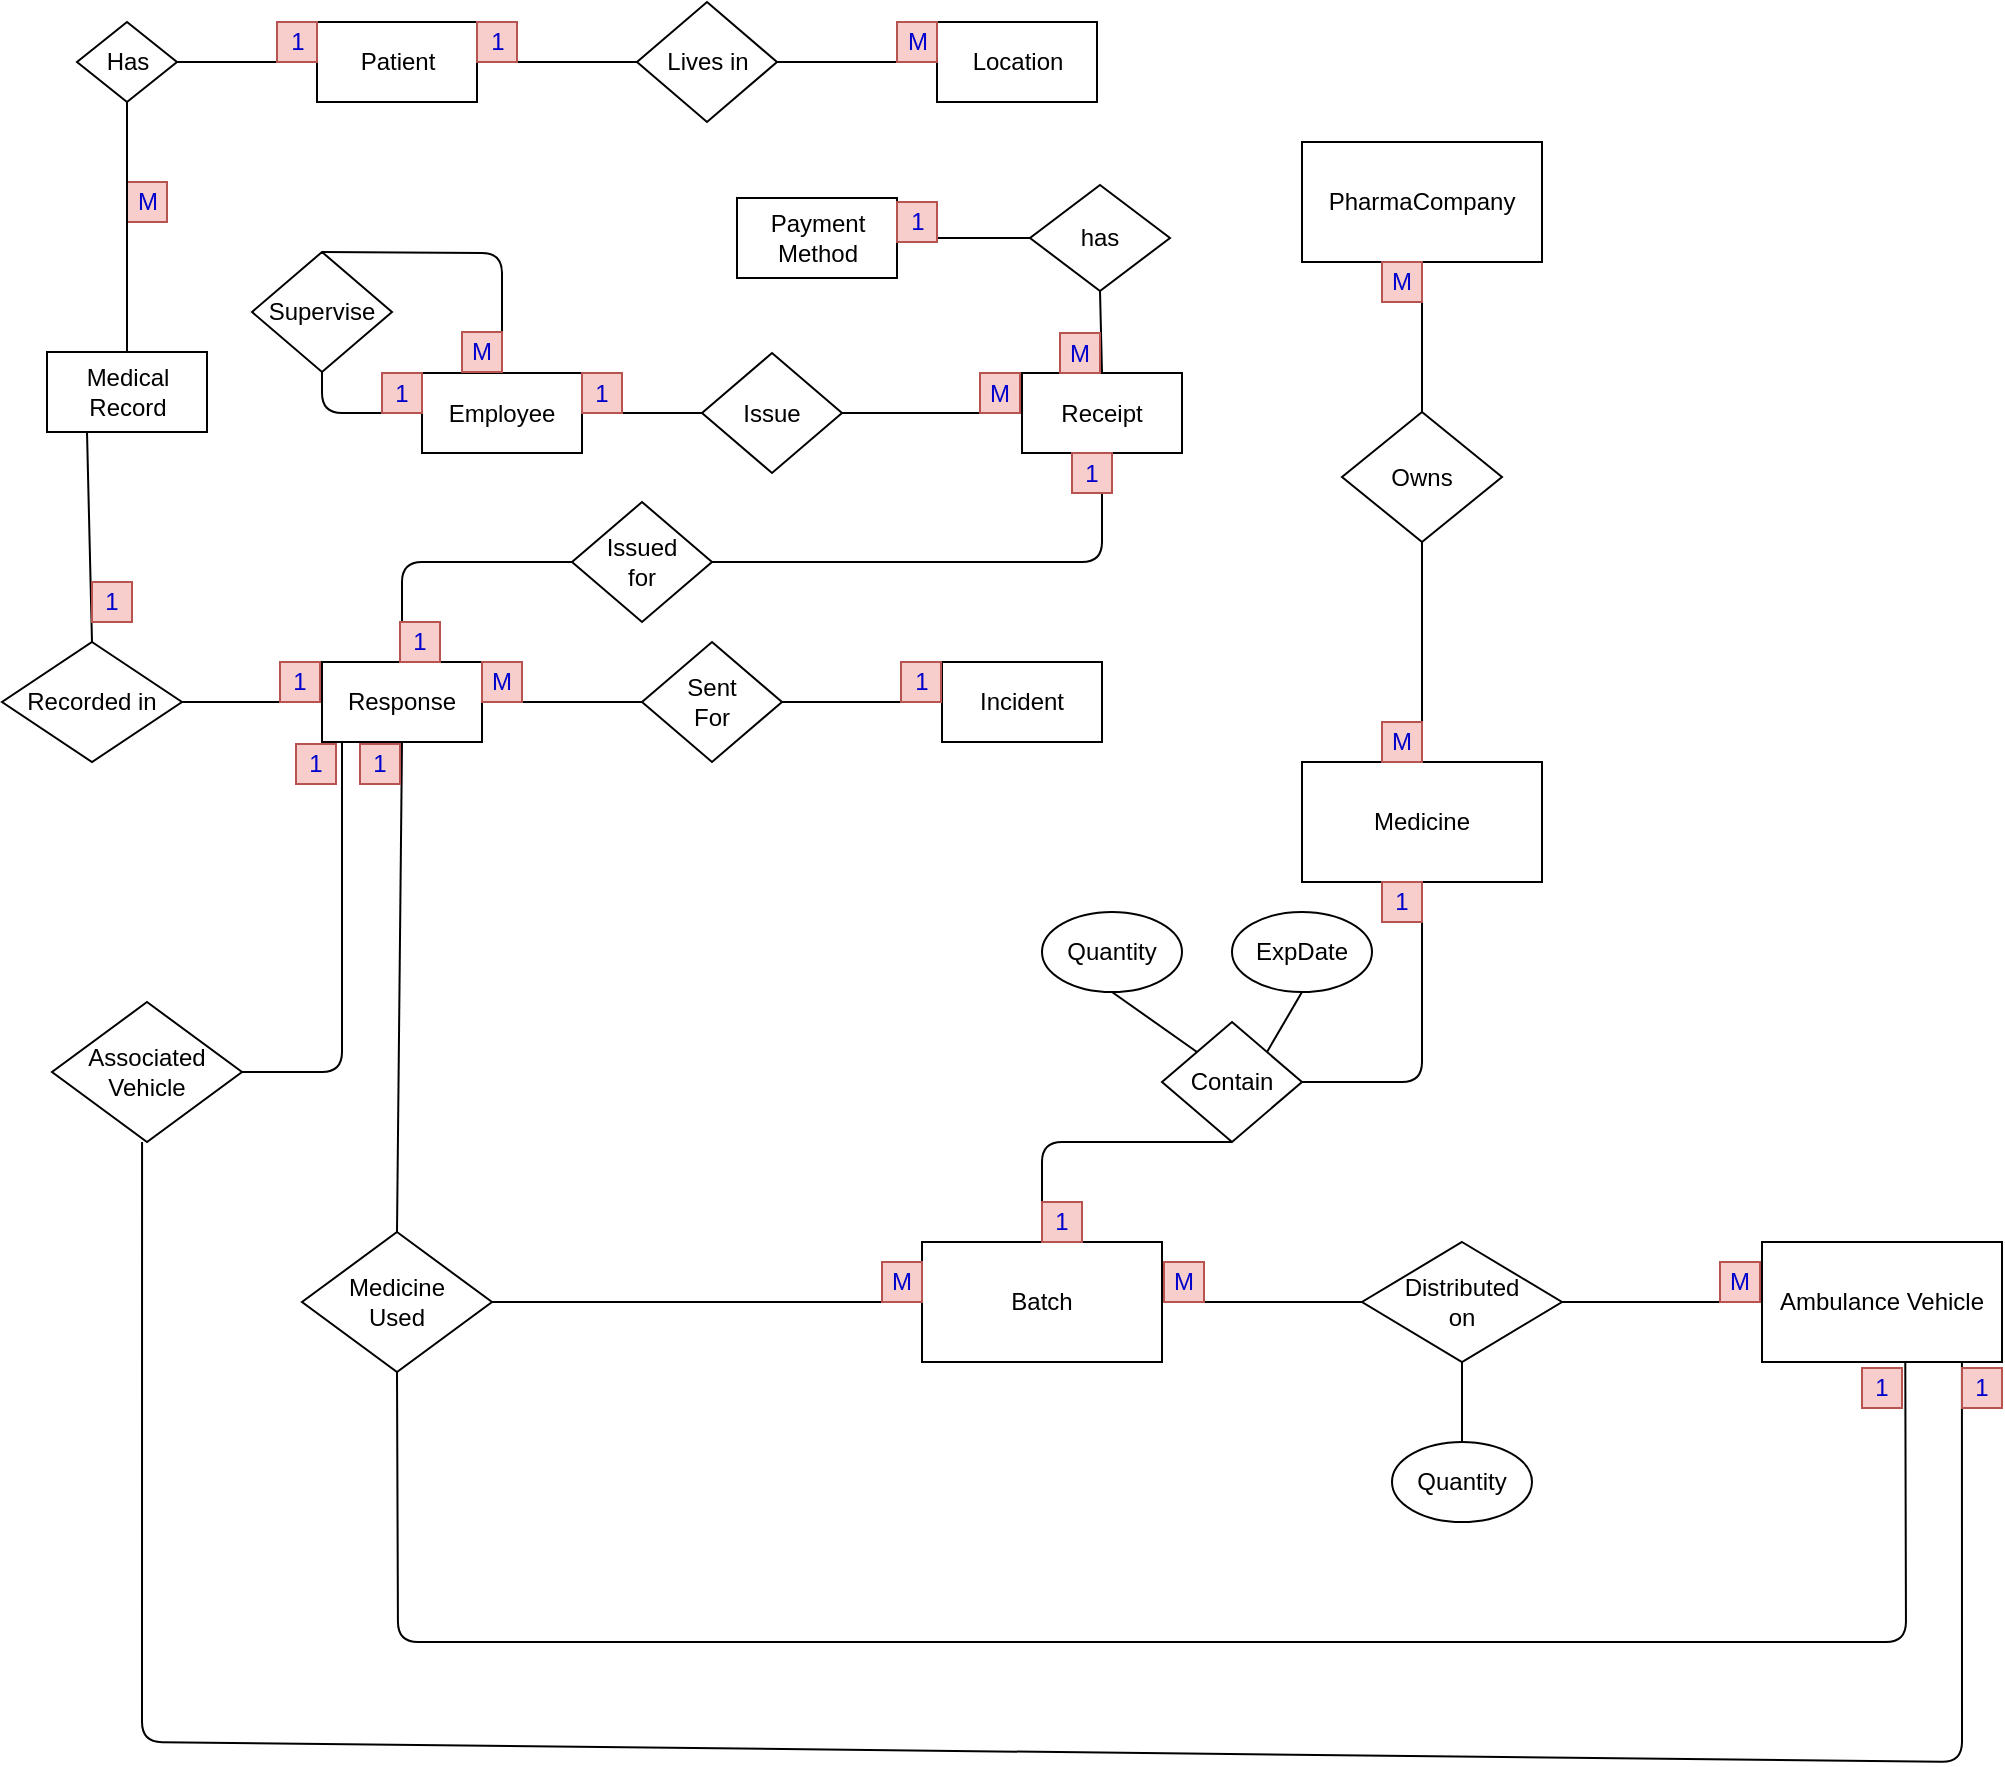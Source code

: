 <mxfile version="10.7.7" type="device"><diagram id="D3LtRDmHBZ9JEBnyxh59" name="Page-1"><mxGraphModel dx="996" dy="870" grid="1" gridSize="10" guides="1" tooltips="1" connect="1" arrows="1" fold="1" page="1" pageScale="1" pageWidth="850" pageHeight="1100" math="0" shadow="0"><root><mxCell id="0"/><mxCell id="1" parent="0"/><mxCell id="p8FVTbBsl86FERI6Pc0r-1" value="Medicine" style="rounded=0;whiteSpace=wrap;html=1;" parent="1" vertex="1"><mxGeometry x="660" y="545" width="120" height="60" as="geometry"/></mxCell><mxCell id="p8FVTbBsl86FERI6Pc0r-2" value="PharmaCompany" style="rounded=0;whiteSpace=wrap;html=1;" parent="1" vertex="1"><mxGeometry x="660" y="235" width="120" height="60" as="geometry"/></mxCell><mxCell id="p8FVTbBsl86FERI6Pc0r-3" value="Batch" style="rounded=0;whiteSpace=wrap;html=1;" parent="1" vertex="1"><mxGeometry x="470" y="785" width="120" height="60" as="geometry"/></mxCell><mxCell id="p8FVTbBsl86FERI6Pc0r-4" value="Ambulance Vehicle" style="rounded=0;whiteSpace=wrap;html=1;" parent="1" vertex="1"><mxGeometry x="890" y="785" width="120" height="60" as="geometry"/></mxCell><mxCell id="p8FVTbBsl86FERI6Pc0r-5" value="" style="endArrow=none;html=1;entryX=0.5;entryY=1;entryDx=0;entryDy=0;" parent="1" target="p8FVTbBsl86FERI6Pc0r-2" edge="1"><mxGeometry width="50" height="50" relative="1" as="geometry"><mxPoint x="720" y="375" as="sourcePoint"/><mxPoint x="550" y="435" as="targetPoint"/></mxGeometry></mxCell><mxCell id="p8FVTbBsl86FERI6Pc0r-7" value="Owns" style="rhombus;whiteSpace=wrap;html=1;" parent="1" vertex="1"><mxGeometry x="680" y="370" width="80" height="65" as="geometry"/></mxCell><mxCell id="p8FVTbBsl86FERI6Pc0r-8" value="" style="endArrow=none;html=1;entryX=0.5;entryY=1;entryDx=0;entryDy=0;exitX=0.5;exitY=0;exitDx=0;exitDy=0;" parent="1" source="p8FVTbBsl86FERI6Pc0r-1" target="p8FVTbBsl86FERI6Pc0r-7" edge="1"><mxGeometry width="50" height="50" relative="1" as="geometry"><mxPoint x="725" y="545" as="sourcePoint"/><mxPoint x="460" y="865" as="targetPoint"/></mxGeometry></mxCell><mxCell id="p8FVTbBsl86FERI6Pc0r-9" value="" style="endArrow=none;html=1;entryX=0.5;entryY=1;entryDx=0;entryDy=0;exitX=1;exitY=0.5;exitDx=0;exitDy=0;" parent="1" source="p8FVTbBsl86FERI6Pc0r-10" target="p8FVTbBsl86FERI6Pc0r-1" edge="1"><mxGeometry width="50" height="50" relative="1" as="geometry"><mxPoint x="720" y="695" as="sourcePoint"/><mxPoint x="460" y="865" as="targetPoint"/><Array as="points"><mxPoint x="720" y="705"/></Array></mxGeometry></mxCell><mxCell id="p8FVTbBsl86FERI6Pc0r-10" value="Contain" style="rhombus;whiteSpace=wrap;html=1;" parent="1" vertex="1"><mxGeometry x="590" y="675" width="70" height="60" as="geometry"/></mxCell><mxCell id="p8FVTbBsl86FERI6Pc0r-11" value="" style="endArrow=none;html=1;exitX=0.5;exitY=0;exitDx=0;exitDy=0;" parent="1" source="p8FVTbBsl86FERI6Pc0r-3" edge="1"><mxGeometry width="50" height="50" relative="1" as="geometry"><mxPoint x="470" y="915" as="sourcePoint"/><mxPoint x="625" y="735" as="targetPoint"/><Array as="points"><mxPoint x="530" y="735"/></Array></mxGeometry></mxCell><mxCell id="p8FVTbBsl86FERI6Pc0r-12" value="Quantity" style="ellipse;whiteSpace=wrap;html=1;" parent="1" vertex="1"><mxGeometry x="530" y="620" width="70" height="40" as="geometry"/></mxCell><mxCell id="p8FVTbBsl86FERI6Pc0r-14" value="ExpDate" style="ellipse;whiteSpace=wrap;html=1;" parent="1" vertex="1"><mxGeometry x="625" y="620" width="70" height="40" as="geometry"/></mxCell><mxCell id="p8FVTbBsl86FERI6Pc0r-15" value="" style="endArrow=none;html=1;entryX=0.5;entryY=1;entryDx=0;entryDy=0;exitX=1;exitY=0;exitDx=0;exitDy=0;" parent="1" source="p8FVTbBsl86FERI6Pc0r-10" target="p8FVTbBsl86FERI6Pc0r-14" edge="1"><mxGeometry width="50" height="50" relative="1" as="geometry"><mxPoint x="470" y="915" as="sourcePoint"/><mxPoint x="520" y="865" as="targetPoint"/></mxGeometry></mxCell><mxCell id="p8FVTbBsl86FERI6Pc0r-16" value="" style="endArrow=none;html=1;entryX=0.5;entryY=1;entryDx=0;entryDy=0;exitX=0;exitY=0;exitDx=0;exitDy=0;" parent="1" source="p8FVTbBsl86FERI6Pc0r-10" target="p8FVTbBsl86FERI6Pc0r-12" edge="1"><mxGeometry width="50" height="50" relative="1" as="geometry"><mxPoint x="653" y="700" as="sourcePoint"/><mxPoint x="670" y="670" as="targetPoint"/></mxGeometry></mxCell><mxCell id="p8FVTbBsl86FERI6Pc0r-17" value="M" style="text;html=1;strokeColor=#b85450;fillColor=#f8cecc;align=center;verticalAlign=middle;whiteSpace=wrap;rounded=0;fontColor=#0000CC;" parent="1" vertex="1"><mxGeometry x="700" y="295" width="20" height="20" as="geometry"/></mxCell><mxCell id="p8FVTbBsl86FERI6Pc0r-18" value="M" style="text;html=1;strokeColor=#b85450;fillColor=#f8cecc;align=center;verticalAlign=middle;whiteSpace=wrap;rounded=0;fontColor=#0000CC;" parent="1" vertex="1"><mxGeometry x="700" y="525" width="20" height="20" as="geometry"/></mxCell><mxCell id="p8FVTbBsl86FERI6Pc0r-20" value="1" style="text;html=1;strokeColor=#b85450;fillColor=#f8cecc;align=center;verticalAlign=middle;whiteSpace=wrap;rounded=0;fontColor=#0000CC;" parent="1" vertex="1"><mxGeometry x="700" y="605" width="20" height="20" as="geometry"/></mxCell><mxCell id="p8FVTbBsl86FERI6Pc0r-21" value="1" style="text;html=1;strokeColor=#b85450;fillColor=#f8cecc;align=center;verticalAlign=middle;whiteSpace=wrap;rounded=0;fontColor=#0000CC;" parent="1" vertex="1"><mxGeometry x="530" y="765" width="20" height="20" as="geometry"/></mxCell><mxCell id="p8FVTbBsl86FERI6Pc0r-22" value="Distributed&lt;br&gt;on&lt;br&gt;" style="rhombus;whiteSpace=wrap;html=1;" parent="1" vertex="1"><mxGeometry x="690" y="785" width="100" height="60" as="geometry"/></mxCell><mxCell id="p8FVTbBsl86FERI6Pc0r-23" value="" style="endArrow=none;html=1;fontColor=#0000CC;entryX=1;entryY=0.5;entryDx=0;entryDy=0;exitX=0;exitY=0.5;exitDx=0;exitDy=0;" parent="1" source="p8FVTbBsl86FERI6Pc0r-22" target="p8FVTbBsl86FERI6Pc0r-3" edge="1"><mxGeometry width="50" height="50" relative="1" as="geometry"><mxPoint x="470" y="915" as="sourcePoint"/><mxPoint x="520" y="865" as="targetPoint"/></mxGeometry></mxCell><mxCell id="p8FVTbBsl86FERI6Pc0r-24" value="" style="endArrow=none;html=1;fontColor=#0000CC;entryX=1;entryY=0.5;entryDx=0;entryDy=0;exitX=0;exitY=0.5;exitDx=0;exitDy=0;" parent="1" source="p8FVTbBsl86FERI6Pc0r-4" target="p8FVTbBsl86FERI6Pc0r-22" edge="1"><mxGeometry width="50" height="50" relative="1" as="geometry"><mxPoint x="730" y="825" as="sourcePoint"/><mxPoint x="600" y="825" as="targetPoint"/></mxGeometry></mxCell><mxCell id="p8FVTbBsl86FERI6Pc0r-25" value="M" style="text;html=1;strokeColor=#b85450;fillColor=#f8cecc;align=center;verticalAlign=middle;whiteSpace=wrap;rounded=0;fontColor=#0000CC;" parent="1" vertex="1"><mxGeometry x="591" y="795" width="20" height="20" as="geometry"/></mxCell><mxCell id="p8FVTbBsl86FERI6Pc0r-28" value="M" style="text;html=1;strokeColor=#b85450;fillColor=#f8cecc;align=center;verticalAlign=middle;whiteSpace=wrap;rounded=0;fontColor=#0000CC;" parent="1" vertex="1"><mxGeometry x="869" y="795" width="20" height="20" as="geometry"/></mxCell><mxCell id="p8FVTbBsl86FERI6Pc0r-29" value="Quantity" style="ellipse;whiteSpace=wrap;html=1;" parent="1" vertex="1"><mxGeometry x="705" y="885" width="70" height="40" as="geometry"/></mxCell><mxCell id="p8FVTbBsl86FERI6Pc0r-30" value="" style="endArrow=none;html=1;entryX=0.5;entryY=1;entryDx=0;entryDy=0;exitX=0.5;exitY=0;exitDx=0;exitDy=0;" parent="1" source="p8FVTbBsl86FERI6Pc0r-29" target="p8FVTbBsl86FERI6Pc0r-22" edge="1"><mxGeometry width="50" height="50" relative="1" as="geometry"><mxPoint x="618" y="700" as="sourcePoint"/><mxPoint x="575" y="670" as="targetPoint"/></mxGeometry></mxCell><mxCell id="SVAbUyRAntnvMkQnxacV-1" value="Patient" style="rounded=0;whiteSpace=wrap;html=1;" parent="1" vertex="1"><mxGeometry x="167.5" y="175" width="80" height="40" as="geometry"/></mxCell><mxCell id="SVAbUyRAntnvMkQnxacV-2" value="Employee" style="rounded=0;whiteSpace=wrap;html=1;" parent="1" vertex="1"><mxGeometry x="220" y="350.5" width="80" height="40" as="geometry"/></mxCell><mxCell id="SVAbUyRAntnvMkQnxacV-3" value="Incident" style="rounded=0;whiteSpace=wrap;html=1;" parent="1" vertex="1"><mxGeometry x="480" y="495" width="80" height="40" as="geometry"/></mxCell><mxCell id="SVAbUyRAntnvMkQnxacV-4" value="Response" style="rounded=0;whiteSpace=wrap;html=1;" parent="1" vertex="1"><mxGeometry x="170" y="495" width="80" height="40" as="geometry"/></mxCell><mxCell id="SVAbUyRAntnvMkQnxacV-5" value="Medical Record" style="rounded=0;whiteSpace=wrap;html=1;" parent="1" vertex="1"><mxGeometry x="32.5" y="340" width="80" height="40" as="geometry"/></mxCell><mxCell id="SVAbUyRAntnvMkQnxacV-6" value="Location" style="rounded=0;whiteSpace=wrap;html=1;" parent="1" vertex="1"><mxGeometry x="477.5" y="175" width="80" height="40" as="geometry"/></mxCell><mxCell id="SVAbUyRAntnvMkQnxacV-7" value="Receipt" style="rounded=0;whiteSpace=wrap;html=1;" parent="1" vertex="1"><mxGeometry x="520" y="350.5" width="80" height="40" as="geometry"/></mxCell><mxCell id="SVAbUyRAntnvMkQnxacV-8" value="Issue" style="rhombus;whiteSpace=wrap;html=1;" parent="1" vertex="1"><mxGeometry x="360" y="340.5" width="70" height="60" as="geometry"/></mxCell><mxCell id="SVAbUyRAntnvMkQnxacV-9" value="" style="endArrow=none;html=1;entryX=1;entryY=0.5;entryDx=0;entryDy=0;exitX=0;exitY=0.5;exitDx=0;exitDy=0;" parent="1" source="SVAbUyRAntnvMkQnxacV-8" target="SVAbUyRAntnvMkQnxacV-2" edge="1"><mxGeometry width="50" height="50" relative="1" as="geometry"><mxPoint x="320" y="675.5" as="sourcePoint"/><mxPoint x="370" y="625.5" as="targetPoint"/></mxGeometry></mxCell><mxCell id="SVAbUyRAntnvMkQnxacV-10" value="" style="endArrow=none;html=1;entryX=1;entryY=0.5;entryDx=0;entryDy=0;exitX=0;exitY=0.5;exitDx=0;exitDy=0;" parent="1" source="SVAbUyRAntnvMkQnxacV-7" target="SVAbUyRAntnvMkQnxacV-8" edge="1"><mxGeometry width="50" height="50" relative="1" as="geometry"><mxPoint x="370" y="380.5" as="sourcePoint"/><mxPoint x="310" y="380.5" as="targetPoint"/></mxGeometry></mxCell><mxCell id="SVAbUyRAntnvMkQnxacV-11" value="M" style="text;html=1;strokeColor=#b85450;fillColor=#f8cecc;align=center;verticalAlign=middle;whiteSpace=wrap;rounded=0;fontColor=#0000CC;" parent="1" vertex="1"><mxGeometry x="499" y="350.5" width="20" height="20" as="geometry"/></mxCell><mxCell id="SVAbUyRAntnvMkQnxacV-14" value="1" style="text;html=1;strokeColor=#b85450;fillColor=#f8cecc;align=center;verticalAlign=middle;whiteSpace=wrap;rounded=0;fontColor=#0000CC;" parent="1" vertex="1"><mxGeometry x="300" y="350.5" width="20" height="20" as="geometry"/></mxCell><mxCell id="SVAbUyRAntnvMkQnxacV-15" value="Lives in" style="rhombus;whiteSpace=wrap;html=1;" parent="1" vertex="1"><mxGeometry x="327.5" y="165" width="70" height="60" as="geometry"/></mxCell><mxCell id="SVAbUyRAntnvMkQnxacV-16" value="" style="endArrow=none;html=1;entryX=1;entryY=0.5;entryDx=0;entryDy=0;exitX=0;exitY=0.5;exitDx=0;exitDy=0;" parent="1" source="SVAbUyRAntnvMkQnxacV-15" target="SVAbUyRAntnvMkQnxacV-1" edge="1"><mxGeometry width="50" height="50" relative="1" as="geometry"><mxPoint x="267.5" y="500" as="sourcePoint"/><mxPoint x="247.5" y="195" as="targetPoint"/></mxGeometry></mxCell><mxCell id="SVAbUyRAntnvMkQnxacV-17" value="" style="endArrow=none;html=1;entryX=1;entryY=0.5;entryDx=0;entryDy=0;exitX=0;exitY=0.5;exitDx=0;exitDy=0;" parent="1" source="SVAbUyRAntnvMkQnxacV-6" target="SVAbUyRAntnvMkQnxacV-15" edge="1"><mxGeometry width="50" height="50" relative="1" as="geometry"><mxPoint x="467.5" y="195" as="sourcePoint"/><mxPoint x="257.5" y="205" as="targetPoint"/></mxGeometry></mxCell><mxCell id="SVAbUyRAntnvMkQnxacV-18" value="M" style="text;html=1;strokeColor=#b85450;fillColor=#f8cecc;align=center;verticalAlign=middle;whiteSpace=wrap;rounded=0;fontColor=#0000CC;" parent="1" vertex="1"><mxGeometry x="457.5" y="175" width="20" height="20" as="geometry"/></mxCell><mxCell id="SVAbUyRAntnvMkQnxacV-19" value="1" style="text;html=1;strokeColor=#b85450;fillColor=#f8cecc;align=center;verticalAlign=middle;whiteSpace=wrap;rounded=0;fontColor=#0000CC;" parent="1" vertex="1"><mxGeometry x="247.5" y="175" width="20" height="20" as="geometry"/></mxCell><mxCell id="MbWlYqPiZedssoU61myY-1" value="Sent&lt;br&gt;For&lt;br&gt;" style="rhombus;whiteSpace=wrap;html=1;" parent="1" vertex="1"><mxGeometry x="330" y="485" width="70" height="60" as="geometry"/></mxCell><mxCell id="MbWlYqPiZedssoU61myY-2" value="" style="endArrow=none;html=1;entryX=1;entryY=0.5;entryDx=0;entryDy=0;exitX=0;exitY=0.5;exitDx=0;exitDy=0;" parent="1" source="SVAbUyRAntnvMkQnxacV-3" target="MbWlYqPiZedssoU61myY-1" edge="1"><mxGeometry width="50" height="50" relative="1" as="geometry"><mxPoint x="479.971" y="454.824" as="sourcePoint"/><mxPoint x="399.971" y="454.824" as="targetPoint"/></mxGeometry></mxCell><mxCell id="MbWlYqPiZedssoU61myY-3" value="1" style="text;html=1;strokeColor=#b85450;fillColor=#f8cecc;align=center;verticalAlign=middle;whiteSpace=wrap;rounded=0;fontColor=#0000CC;" parent="1" vertex="1"><mxGeometry x="459.5" y="495" width="20" height="20" as="geometry"/></mxCell><mxCell id="MbWlYqPiZedssoU61myY-5" value="" style="endArrow=none;html=1;entryX=1;entryY=0.5;entryDx=0;entryDy=0;exitX=0;exitY=0.5;exitDx=0;exitDy=0;" parent="1" source="MbWlYqPiZedssoU61myY-1" target="SVAbUyRAntnvMkQnxacV-4" edge="1"><mxGeometry width="50" height="50" relative="1" as="geometry"><mxPoint x="490.471" y="525.412" as="sourcePoint"/><mxPoint x="410.471" y="525.412" as="targetPoint"/></mxGeometry></mxCell><mxCell id="MbWlYqPiZedssoU61myY-6" value="M" style="text;html=1;strokeColor=#b85450;fillColor=#f8cecc;align=center;verticalAlign=middle;whiteSpace=wrap;rounded=0;fontColor=#0000CC;" parent="1" vertex="1"><mxGeometry x="72.5" y="255" width="20" height="20" as="geometry"/></mxCell><mxCell id="MbWlYqPiZedssoU61myY-7" value="Has" style="rhombus;whiteSpace=wrap;html=1;" parent="1" vertex="1"><mxGeometry x="47.5" y="175" width="50" height="40" as="geometry"/></mxCell><mxCell id="MbWlYqPiZedssoU61myY-8" value="" style="endArrow=none;html=1;entryX=0;entryY=0.5;entryDx=0;entryDy=0;exitX=1;exitY=0.5;exitDx=0;exitDy=0;" parent="1" source="MbWlYqPiZedssoU61myY-7" target="SVAbUyRAntnvMkQnxacV-1" edge="1"><mxGeometry width="50" height="50" relative="1" as="geometry"><mxPoint x="337.382" y="204.824" as="sourcePoint"/><mxPoint x="257.382" y="204.824" as="targetPoint"/></mxGeometry></mxCell><mxCell id="MbWlYqPiZedssoU61myY-9" value="" style="endArrow=none;html=1;exitX=0.5;exitY=1;exitDx=0;exitDy=0;entryX=0.5;entryY=0;entryDx=0;entryDy=0;" parent="1" source="MbWlYqPiZedssoU61myY-7" target="SVAbUyRAntnvMkQnxacV-5" edge="1"><mxGeometry width="50" height="50" relative="1" as="geometry"><mxPoint x="92.676" y="325.412" as="sourcePoint"/><mxPoint x="-62.5" y="285" as="targetPoint"/></mxGeometry></mxCell><mxCell id="MbWlYqPiZedssoU61myY-10" value="Recorded in&lt;br&gt;" style="rhombus;whiteSpace=wrap;html=1;" parent="1" vertex="1"><mxGeometry x="10" y="485" width="90" height="60" as="geometry"/></mxCell><mxCell id="MbWlYqPiZedssoU61myY-11" value="" style="endArrow=none;html=1;entryX=0;entryY=0.5;entryDx=0;entryDy=0;exitX=1;exitY=0.5;exitDx=0;exitDy=0;" parent="1" source="MbWlYqPiZedssoU61myY-10" target="SVAbUyRAntnvMkQnxacV-4" edge="1"><mxGeometry width="50" height="50" relative="1" as="geometry"><mxPoint x="110.471" y="374.824" as="sourcePoint"/><mxPoint x="179.882" y="374.824" as="targetPoint"/></mxGeometry></mxCell><mxCell id="MbWlYqPiZedssoU61myY-12" value="" style="endArrow=none;html=1;exitX=0.25;exitY=1;exitDx=0;exitDy=0;entryX=0.5;entryY=0;entryDx=0;entryDy=0;" parent="1" source="SVAbUyRAntnvMkQnxacV-5" target="MbWlYqPiZedssoU61myY-10" edge="1"><mxGeometry width="50" height="50" relative="1" as="geometry"><mxPoint x="84.588" y="394.824" as="sourcePoint"/><mxPoint x="84.588" y="412.471" as="targetPoint"/></mxGeometry></mxCell><mxCell id="MbWlYqPiZedssoU61myY-13" value="1" style="text;html=1;strokeColor=#b85450;fillColor=#f8cecc;align=center;verticalAlign=middle;whiteSpace=wrap;rounded=0;fontColor=#0000CC;" parent="1" vertex="1"><mxGeometry x="147.5" y="175" width="20" height="20" as="geometry"/></mxCell><mxCell id="MbWlYqPiZedssoU61myY-18" value="M" style="text;html=1;strokeColor=#b85450;fillColor=#f8cecc;align=center;verticalAlign=middle;whiteSpace=wrap;rounded=0;fontColor=#0000CC;" parent="1" vertex="1"><mxGeometry x="250" y="495" width="20" height="20" as="geometry"/></mxCell><mxCell id="MbWlYqPiZedssoU61myY-23" value="1" style="text;html=1;strokeColor=#b85450;fillColor=#f8cecc;align=center;verticalAlign=middle;whiteSpace=wrap;rounded=0;fontColor=#0000CC;" parent="1" vertex="1"><mxGeometry x="55" y="455" width="20" height="20" as="geometry"/></mxCell><mxCell id="MbWlYqPiZedssoU61myY-24" value="1" style="text;html=1;strokeColor=#b85450;fillColor=#f8cecc;align=center;verticalAlign=middle;whiteSpace=wrap;rounded=0;fontColor=#0000CC;" parent="1" vertex="1"><mxGeometry x="149" y="495" width="20" height="20" as="geometry"/></mxCell><mxCell id="MbWlYqPiZedssoU61myY-25" value="Medicine&lt;br&gt;Used" style="rhombus;whiteSpace=wrap;html=1;" parent="1" vertex="1"><mxGeometry x="160" y="780" width="95" height="70" as="geometry"/></mxCell><mxCell id="MbWlYqPiZedssoU61myY-26" value="" style="endArrow=none;html=1;entryX=0;entryY=0.5;entryDx=0;entryDy=0;exitX=1;exitY=0.5;exitDx=0;exitDy=0;" parent="1" source="MbWlYqPiZedssoU61myY-25" target="p8FVTbBsl86FERI6Pc0r-3" edge="1"><mxGeometry width="50" height="50" relative="1" as="geometry"><mxPoint x="260" y="815" as="sourcePoint"/><mxPoint x="210" y="945" as="targetPoint"/><Array as="points"><mxPoint x="345" y="815"/></Array></mxGeometry></mxCell><mxCell id="MbWlYqPiZedssoU61myY-27" value="" style="endArrow=none;html=1;entryX=0.5;entryY=0;entryDx=0;entryDy=0;exitX=0.5;exitY=1;exitDx=0;exitDy=0;" parent="1" source="SVAbUyRAntnvMkQnxacV-4" target="MbWlYqPiZedssoU61myY-25" edge="1"><mxGeometry width="50" height="50" relative="1" as="geometry"><mxPoint x="355" y="749.667" as="sourcePoint"/><mxPoint x="480" y="824.667" as="targetPoint"/></mxGeometry></mxCell><mxCell id="MbWlYqPiZedssoU61myY-28" value="" style="endArrow=none;html=1;entryX=0.597;entryY=0.994;entryDx=0;entryDy=0;exitX=0.5;exitY=1;exitDx=0;exitDy=0;entryPerimeter=0;" parent="1" source="MbWlYqPiZedssoU61myY-25" target="p8FVTbBsl86FERI6Pc0r-4" edge="1"><mxGeometry width="50" height="50" relative="1" as="geometry"><mxPoint x="265" y="824.667" as="sourcePoint"/><mxPoint x="480" y="824.667" as="targetPoint"/><Array as="points"><mxPoint x="208" y="985"/><mxPoint x="962" y="985"/></Array></mxGeometry></mxCell><mxCell id="MbWlYqPiZedssoU61myY-30" value="Supervise" style="rhombus;whiteSpace=wrap;html=1;" parent="1" vertex="1"><mxGeometry x="135" y="290" width="70" height="60" as="geometry"/></mxCell><mxCell id="MbWlYqPiZedssoU61myY-32" value="" style="endArrow=none;html=1;entryX=0.5;entryY=1;entryDx=0;entryDy=0;exitX=0;exitY=0.5;exitDx=0;exitDy=0;" parent="1" source="SVAbUyRAntnvMkQnxacV-2" target="MbWlYqPiZedssoU61myY-30" edge="1"><mxGeometry width="50" height="50" relative="1" as="geometry"><mxPoint x="370" y="380.167" as="sourcePoint"/><mxPoint x="310" y="380.167" as="targetPoint"/><Array as="points"><mxPoint x="170" y="370.5"/></Array></mxGeometry></mxCell><mxCell id="MbWlYqPiZedssoU61myY-33" value="" style="endArrow=none;html=1;entryX=0.5;entryY=0;entryDx=0;entryDy=0;exitX=0.5;exitY=0;exitDx=0;exitDy=0;" parent="1" source="SVAbUyRAntnvMkQnxacV-2" target="MbWlYqPiZedssoU61myY-30" edge="1"><mxGeometry width="50" height="50" relative="1" as="geometry"><mxPoint x="230" y="380.167" as="sourcePoint"/><mxPoint x="173.333" y="360.167" as="targetPoint"/><Array as="points"><mxPoint x="260" y="290.5"/></Array></mxGeometry></mxCell><mxCell id="MbWlYqPiZedssoU61myY-36" value="1" style="text;html=1;strokeColor=#b85450;fillColor=#f8cecc;align=center;verticalAlign=middle;whiteSpace=wrap;rounded=0;fontColor=#0000CC;" parent="1" vertex="1"><mxGeometry x="200" y="350.5" width="20" height="20" as="geometry"/></mxCell><mxCell id="MbWlYqPiZedssoU61myY-37" value="M" style="text;html=1;strokeColor=#b85450;fillColor=#f8cecc;align=center;verticalAlign=middle;whiteSpace=wrap;rounded=0;fontColor=#0000CC;" parent="1" vertex="1"><mxGeometry x="240" y="330" width="20" height="20" as="geometry"/></mxCell><mxCell id="MbWlYqPiZedssoU61myY-38" value="1" style="text;html=1;strokeColor=#b85450;fillColor=#f8cecc;align=center;verticalAlign=middle;whiteSpace=wrap;rounded=0;fontColor=#0000CC;" parent="1" vertex="1"><mxGeometry x="189" y="536" width="20" height="20" as="geometry"/></mxCell><mxCell id="MbWlYqPiZedssoU61myY-39" value="1" style="text;html=1;strokeColor=#b85450;fillColor=#f8cecc;align=center;verticalAlign=middle;whiteSpace=wrap;rounded=0;fontColor=#0000CC;" parent="1" vertex="1"><mxGeometry x="940" y="848" width="20" height="20" as="geometry"/></mxCell><mxCell id="MbWlYqPiZedssoU61myY-40" value="M" style="text;html=1;strokeColor=#b85450;fillColor=#f8cecc;align=center;verticalAlign=middle;whiteSpace=wrap;rounded=0;fontColor=#0000CC;" parent="1" vertex="1"><mxGeometry x="450" y="795" width="20" height="20" as="geometry"/></mxCell><mxCell id="MbWlYqPiZedssoU61myY-41" value="" style="endArrow=none;html=1;entryX=0.833;entryY=1;entryDx=0;entryDy=0;entryPerimeter=0;exitX=0.474;exitY=1;exitDx=0;exitDy=0;exitPerimeter=0;" parent="1" source="MbWlYqPiZedssoU61myY-42" target="p8FVTbBsl86FERI6Pc0r-4" edge="1"><mxGeometry width="50" height="50" relative="1" as="geometry"><mxPoint x="80" y="745" as="sourcePoint"/><mxPoint x="971.667" y="854.667" as="targetPoint"/><Array as="points"><mxPoint x="80" y="1035"/><mxPoint x="990" y="1045"/></Array></mxGeometry></mxCell><mxCell id="MbWlYqPiZedssoU61myY-42" value="Associated&lt;br&gt;Vehicle&lt;br&gt;" style="rhombus;whiteSpace=wrap;html=1;" parent="1" vertex="1"><mxGeometry x="35" y="665" width="95" height="70" as="geometry"/></mxCell><mxCell id="MbWlYqPiZedssoU61myY-43" value="" style="endArrow=none;html=1;entryX=1;entryY=0.5;entryDx=0;entryDy=0;" parent="1" target="MbWlYqPiZedssoU61myY-42" edge="1"><mxGeometry width="50" height="50" relative="1" as="geometry"><mxPoint x="180" y="535" as="sourcePoint"/><mxPoint x="218.333" y="789.667" as="targetPoint"/><Array as="points"><mxPoint x="180" y="700"/></Array></mxGeometry></mxCell><mxCell id="MbWlYqPiZedssoU61myY-45" value="1" style="text;html=1;strokeColor=#b85450;fillColor=#f8cecc;align=center;verticalAlign=middle;whiteSpace=wrap;rounded=0;fontColor=#0000CC;" parent="1" vertex="1"><mxGeometry x="157" y="536" width="20" height="20" as="geometry"/></mxCell><mxCell id="MbWlYqPiZedssoU61myY-46" value="1" style="text;html=1;strokeColor=#b85450;fillColor=#f8cecc;align=center;verticalAlign=middle;whiteSpace=wrap;rounded=0;fontColor=#0000CC;" parent="1" vertex="1"><mxGeometry x="990" y="848" width="20" height="20" as="geometry"/></mxCell><mxCell id="CIISWxrj9ORuHpJ3l0PV-1" value="Issued&lt;br&gt;for&lt;br&gt;" style="rhombus;whiteSpace=wrap;html=1;" vertex="1" parent="1"><mxGeometry x="295" y="415" width="70" height="60" as="geometry"/></mxCell><mxCell id="CIISWxrj9ORuHpJ3l0PV-4" value="" style="endArrow=none;html=1;exitX=0.5;exitY=1;exitDx=0;exitDy=0;" edge="1" parent="1" source="SVAbUyRAntnvMkQnxacV-7"><mxGeometry width="50" height="50" relative="1" as="geometry"><mxPoint x="530" y="380" as="sourcePoint"/><mxPoint x="365" y="445" as="targetPoint"/><Array as="points"><mxPoint x="560" y="445"/></Array></mxGeometry></mxCell><mxCell id="CIISWxrj9ORuHpJ3l0PV-6" value="" style="endArrow=none;html=1;exitX=0;exitY=0.5;exitDx=0;exitDy=0;entryX=0.5;entryY=0;entryDx=0;entryDy=0;" edge="1" parent="1" source="CIISWxrj9ORuHpJ3l0PV-1" target="SVAbUyRAntnvMkQnxacV-4"><mxGeometry width="50" height="50" relative="1" as="geometry"><mxPoint x="570" y="400" as="sourcePoint"/><mxPoint x="375" y="455" as="targetPoint"/><Array as="points"><mxPoint x="210" y="445"/></Array></mxGeometry></mxCell><mxCell id="CIISWxrj9ORuHpJ3l0PV-7" value="1" style="text;html=1;strokeColor=#b85450;fillColor=#f8cecc;align=center;verticalAlign=middle;whiteSpace=wrap;rounded=0;fontColor=#0000CC;" vertex="1" parent="1"><mxGeometry x="545" y="390.5" width="20" height="20" as="geometry"/></mxCell><mxCell id="CIISWxrj9ORuHpJ3l0PV-8" value="1" style="text;html=1;strokeColor=#b85450;fillColor=#f8cecc;align=center;verticalAlign=middle;whiteSpace=wrap;rounded=0;fontColor=#0000CC;" vertex="1" parent="1"><mxGeometry x="209" y="475" width="20" height="20" as="geometry"/></mxCell><mxCell id="CIISWxrj9ORuHpJ3l0PV-13" value="Payment&lt;br&gt;Method&lt;br&gt;" style="rounded=0;whiteSpace=wrap;html=1;" vertex="1" parent="1"><mxGeometry x="377.5" y="263" width="80" height="40" as="geometry"/></mxCell><mxCell id="CIISWxrj9ORuHpJ3l0PV-14" value="has" style="rhombus;whiteSpace=wrap;html=1;" vertex="1" parent="1"><mxGeometry x="524" y="256.5" width="70" height="53" as="geometry"/></mxCell><mxCell id="CIISWxrj9ORuHpJ3l0PV-15" value="" style="endArrow=none;html=1;entryX=0.5;entryY=1;entryDx=0;entryDy=0;exitX=0.5;exitY=0;exitDx=0;exitDy=0;" edge="1" parent="1" source="SVAbUyRAntnvMkQnxacV-7" target="CIISWxrj9ORuHpJ3l0PV-14"><mxGeometry width="50" height="50" relative="1" as="geometry"><mxPoint x="530" y="380" as="sourcePoint"/><mxPoint x="440" y="380" as="targetPoint"/></mxGeometry></mxCell><mxCell id="CIISWxrj9ORuHpJ3l0PV-16" value="" style="endArrow=none;html=1;entryX=1;entryY=0.5;entryDx=0;entryDy=0;exitX=0;exitY=0.5;exitDx=0;exitDy=0;" edge="1" parent="1" source="CIISWxrj9ORuHpJ3l0PV-14" target="CIISWxrj9ORuHpJ3l0PV-13"><mxGeometry width="50" height="50" relative="1" as="geometry"><mxPoint x="530" y="380" as="sourcePoint"/><mxPoint x="440" y="380" as="targetPoint"/></mxGeometry></mxCell><mxCell id="CIISWxrj9ORuHpJ3l0PV-17" value="M" style="text;html=1;strokeColor=#b85450;fillColor=#f8cecc;align=center;verticalAlign=middle;whiteSpace=wrap;rounded=0;fontColor=#0000CC;" vertex="1" parent="1"><mxGeometry x="539" y="330.5" width="20" height="20" as="geometry"/></mxCell><mxCell id="CIISWxrj9ORuHpJ3l0PV-19" value="1" style="text;html=1;strokeColor=#b85450;fillColor=#f8cecc;align=center;verticalAlign=middle;whiteSpace=wrap;rounded=0;fontColor=#0000CC;" vertex="1" parent="1"><mxGeometry x="457.5" y="265" width="20" height="20" as="geometry"/></mxCell></root></mxGraphModel></diagram></mxfile>